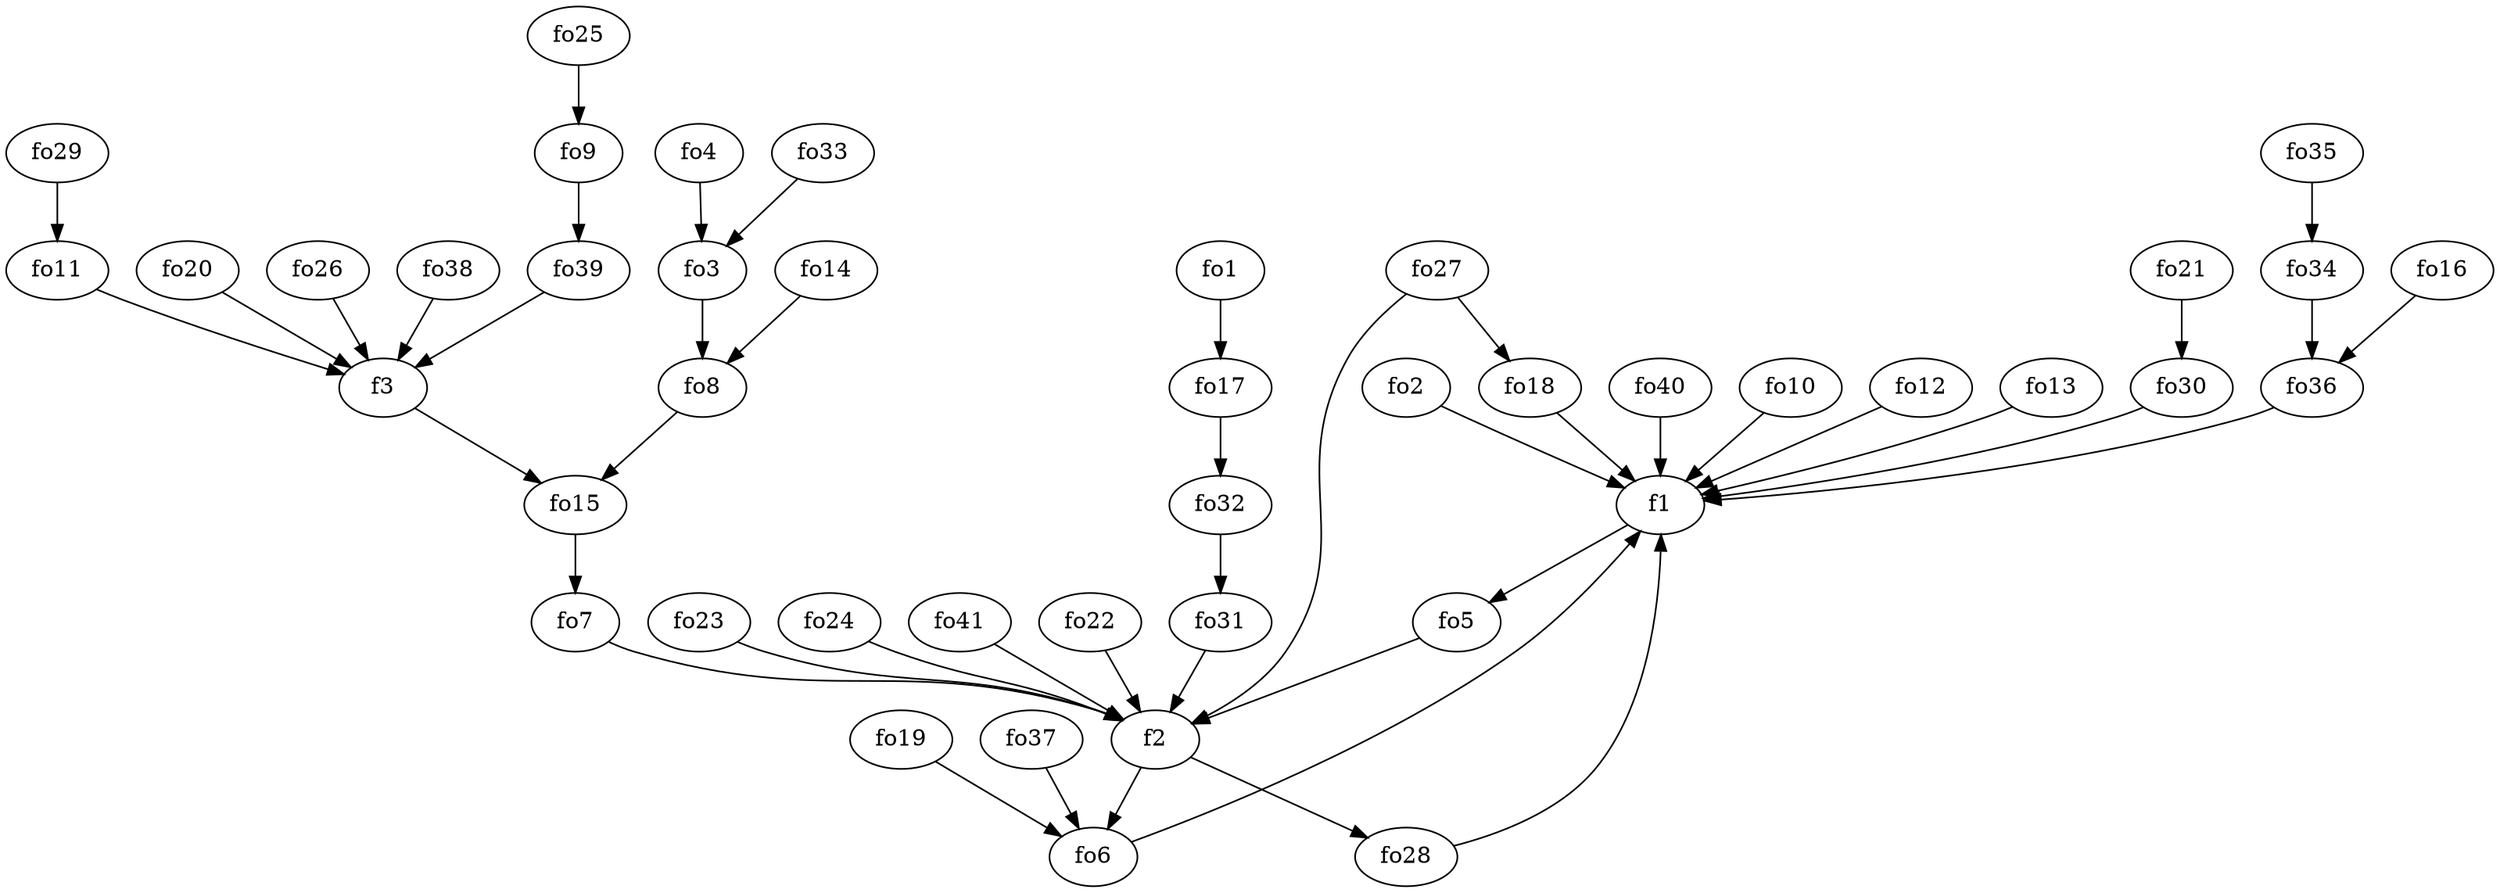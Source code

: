 strict digraph  {
f1;
f2;
f3;
fo1;
fo2;
fo3;
fo4;
fo5;
fo6;
fo7;
fo8;
fo9;
fo10;
fo11;
fo12;
fo13;
fo14;
fo15;
fo16;
fo17;
fo18;
fo19;
fo20;
fo21;
fo22;
fo23;
fo24;
fo25;
fo26;
fo27;
fo28;
fo29;
fo30;
fo31;
fo32;
fo33;
fo34;
fo35;
fo36;
fo37;
fo38;
fo39;
fo40;
fo41;
f1 -> fo5  [weight=2];
f2 -> fo6  [weight=2];
f2 -> fo28  [weight=2];
f3 -> fo15  [weight=2];
fo1 -> fo17  [weight=2];
fo2 -> f1  [weight=2];
fo3 -> fo8  [weight=2];
fo4 -> fo3  [weight=2];
fo5 -> f2  [weight=2];
fo6 -> f1  [weight=2];
fo7 -> f2  [weight=2];
fo8 -> fo15  [weight=2];
fo9 -> fo39  [weight=2];
fo10 -> f1  [weight=2];
fo11 -> f3  [weight=2];
fo12 -> f1  [weight=2];
fo13 -> f1  [weight=2];
fo14 -> fo8  [weight=2];
fo15 -> fo7  [weight=2];
fo16 -> fo36  [weight=2];
fo17 -> fo32  [weight=2];
fo18 -> f1  [weight=2];
fo19 -> fo6  [weight=2];
fo20 -> f3  [weight=2];
fo21 -> fo30  [weight=2];
fo22 -> f2  [weight=2];
fo23 -> f2  [weight=2];
fo24 -> f2  [weight=2];
fo25 -> fo9  [weight=2];
fo26 -> f3  [weight=2];
fo27 -> f2  [weight=2];
fo27 -> fo18  [weight=2];
fo28 -> f1  [weight=2];
fo29 -> fo11  [weight=2];
fo30 -> f1  [weight=2];
fo31 -> f2  [weight=2];
fo32 -> fo31  [weight=2];
fo33 -> fo3  [weight=2];
fo34 -> fo36  [weight=2];
fo35 -> fo34  [weight=2];
fo36 -> f1  [weight=2];
fo37 -> fo6  [weight=2];
fo38 -> f3  [weight=2];
fo39 -> f3  [weight=2];
fo40 -> f1  [weight=2];
fo41 -> f2  [weight=2];
}
